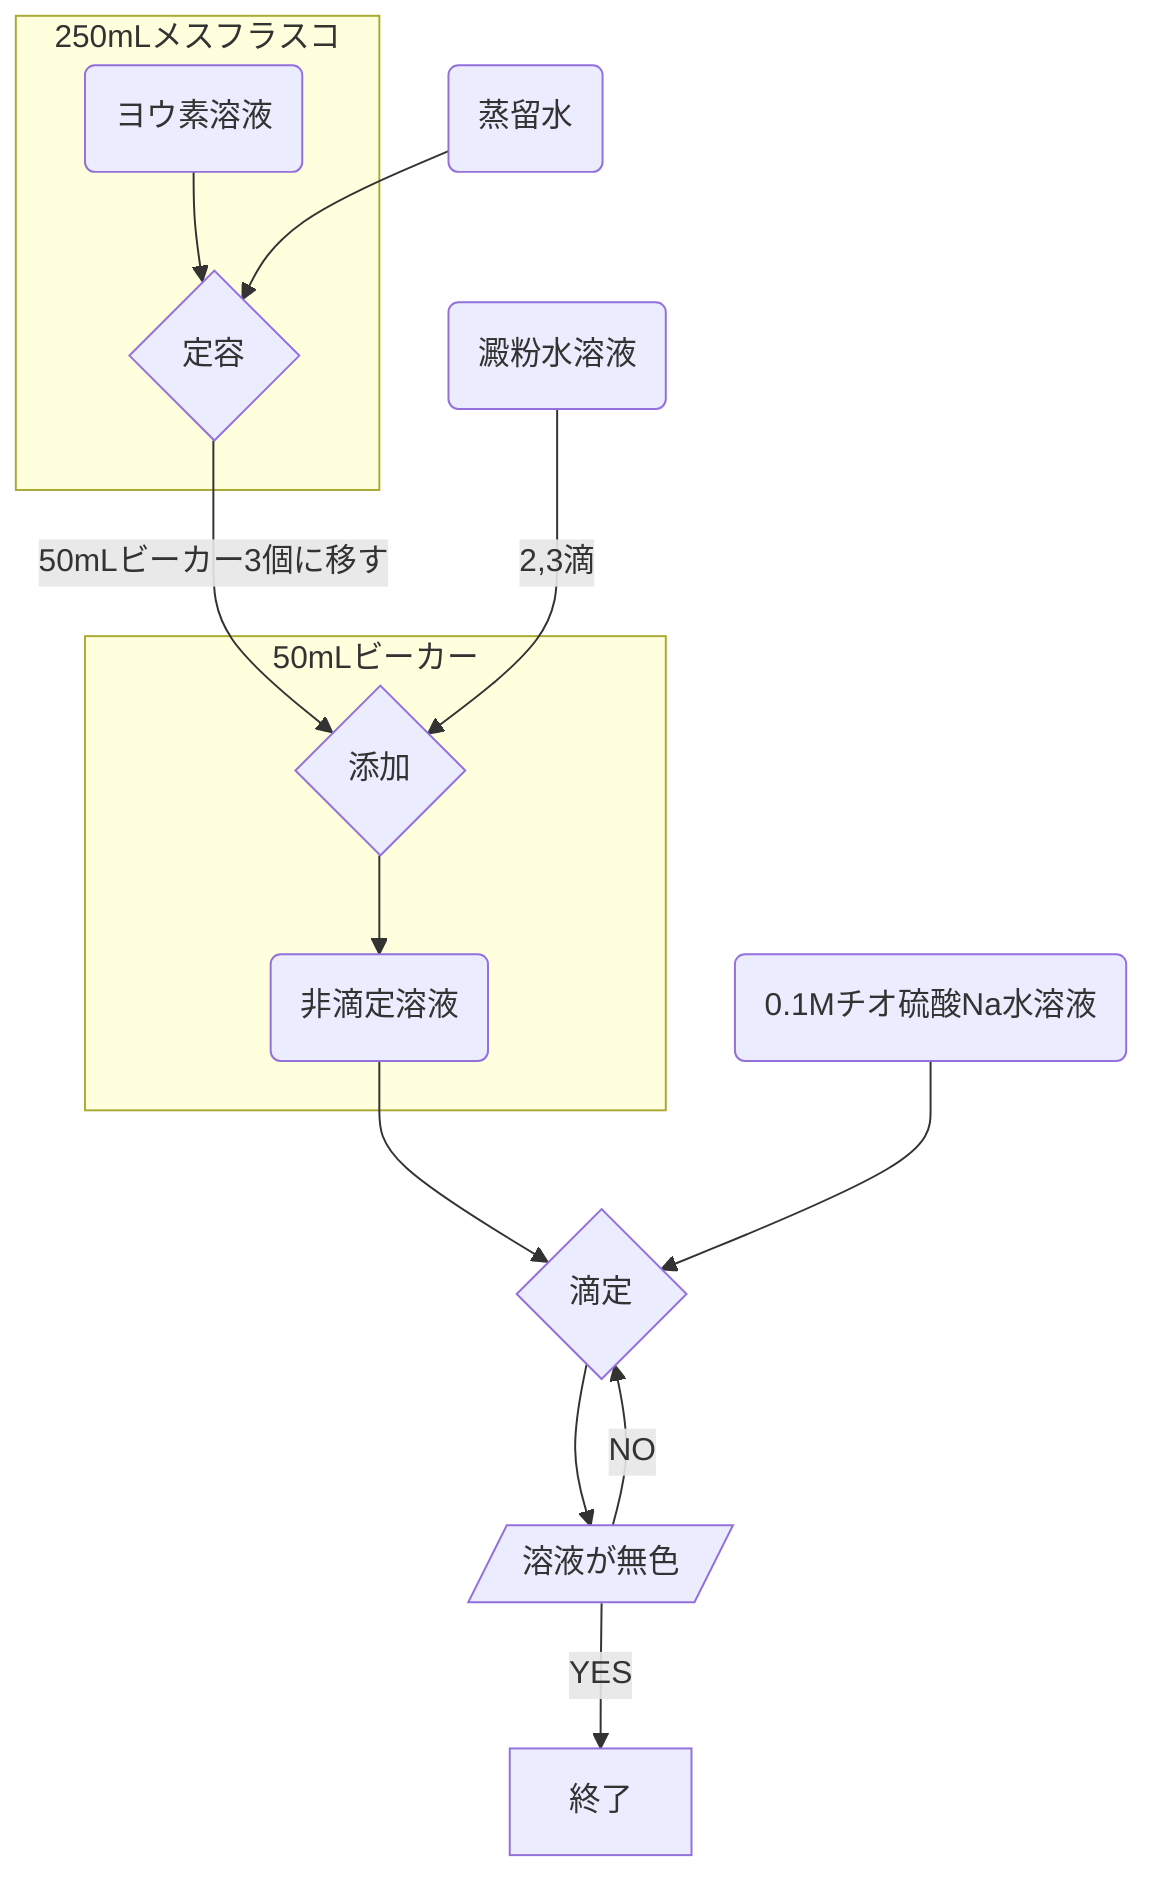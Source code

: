 graph TD

nd1(ヨウ素溶液);
nd2(蒸留水);
nd3(澱粉水溶液);
nd4(非滴定溶液);
nd5(0.1Mチオ硫酸Na水溶液);
nd6[/溶液が無色/];
nd7[終了];
nd8{定容};
nd9{添加};
nd10{滴定};

subgraph 250mLメスフラスコ
nd1-->nd8
end
nd8-->|50mLビーカー3個に移す|nd9
subgraph 50mLビーカー
nd9-->nd4
end
nd2-->nd8

nd3-->|2,3滴|nd9
nd4-->nd10
nd5-->nd10
nd10-->nd6
nd6-->|NO|nd10
nd6-->|YES|nd7